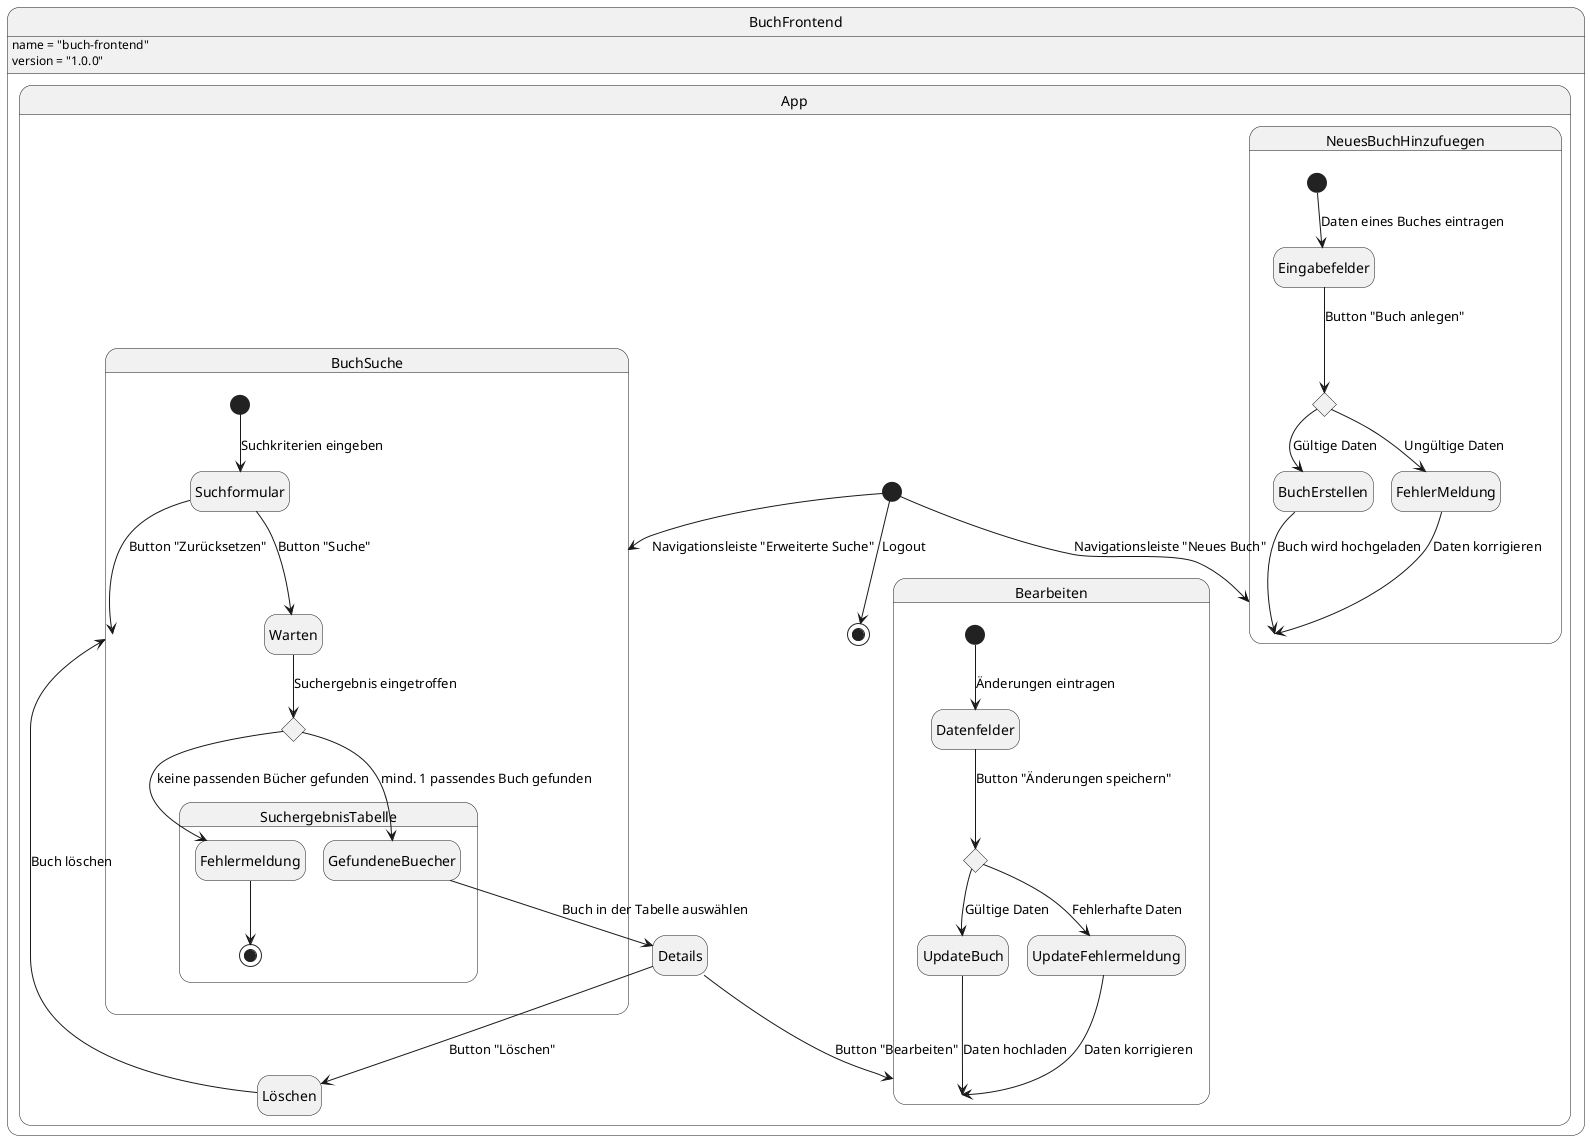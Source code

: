 @startuml Zustandsdiagramm
' Preview durch <Alt>d

hide empty description
state BuchFrontend {
BuchFrontend : name = "buch-frontend"
BuchFrontend : version = "1.0.0"

state App {
    [*] --> [*]: Logout

    state BuchSuche {
        [*] --> Suchformular: Suchkriterien eingeben
        Suchformular --> Warten: Button "Suche"
        Suchformular --> BuchSuche: Button "Zurücksetzen"
        state SuchAuswahl <<choice>>
        Warten --> SuchAuswahl: Suchergebnis eingetroffen

        state SuchergebnisTabelle {
            SuchAuswahl --> GefundeneBuecher: mind. 1 passendes Buch gefunden
            SuchAuswahl --> Fehlermeldung: keine passenden Bücher gefunden
            Fehlermeldung --> [*]
        }
    }
    Details --> Bearbeiten: Button "Bearbeiten"
    Details --> Löschen: Button "Löschen"
    Löschen --> BuchSuche: Buch löschen

    state Bearbeiten {
        [*] --> Datenfelder: Änderungen eintragen
        state UpdateAuswahl <<choice>> 
        Datenfelder --> UpdateAuswahl: Button "Änderungen speichern"
        UpdateBuch --> Bearbeiten: Daten hochladen
        UpdateAuswahl --> UpdateFehlermeldung: Fehlerhafte Daten
        UpdateAuswahl --> UpdateBuch: Gültige Daten
        UpdateFehlermeldung --> Bearbeiten: Daten korrigieren
    }

    [*] --> BuchSuche: Navigationsleiste "Erweiterte Suche"
    GefundeneBuecher --> Details: Buch in der Tabelle auswählen

    [*] --> NeuesBuchHinzufuegen: Navigationsleiste "Neues Buch"
    
    state NeuesBuchHinzufuegen {
        [*] --> Eingabefelder: Daten eines Buches eintragen
        state HinzufuegenAuswahl <<choice>>
        Eingabefelder --> HinzufuegenAuswahl: Button "Buch anlegen"
        HinzufuegenAuswahl --> BuchErstellen: Gültige Daten
        HinzufuegenAuswahl --> FehlerMeldung: Ungültige Daten
        BuchErstellen --> NeuesBuchHinzufuegen: Buch wird hochgeladen
        FehlerMeldung --> NeuesBuchHinzufuegen: Daten korrigieren
    }
}
}
@enduml
